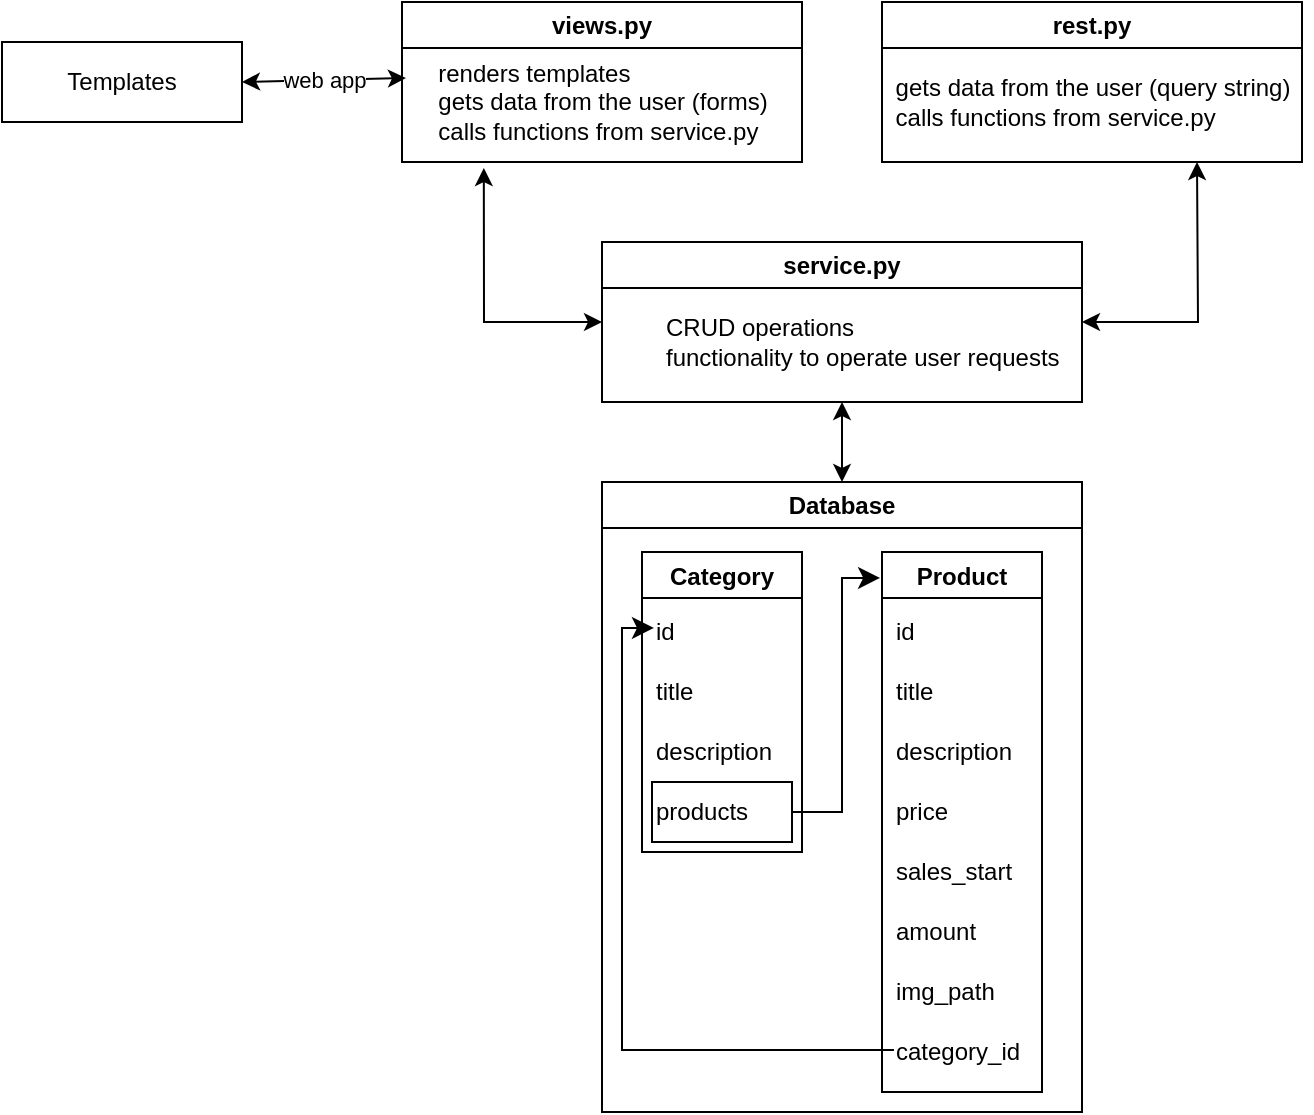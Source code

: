 <mxfile version="21.0.6"><diagram name="Page-1" id="Vj1PQbhWnaOlhPxkafh2"><mxGraphModel dx="1360" dy="692" grid="1" gridSize="10" guides="1" tooltips="1" connect="1" arrows="1" fold="1" page="1" pageScale="1" pageWidth="850" pageHeight="1100" math="0" shadow="0"><root><mxCell id="0"/><mxCell id="1" parent="0"/><mxCell id="N3nzLZD_Ia3GJAMDwaTh-2" value="Templates" style="rounded=0;whiteSpace=wrap;html=1;" vertex="1" parent="1"><mxGeometry x="80" y="100" width="120" height="40" as="geometry"/></mxCell><mxCell id="N3nzLZD_Ia3GJAMDwaTh-3" value="web app" style="endArrow=classic;startArrow=classic;html=1;rounded=0;exitX=1;exitY=0.5;exitDx=0;exitDy=0;entryX=-0.016;entryY=0.3;entryDx=0;entryDy=0;entryPerimeter=0;" edge="1" parent="1" source="N3nzLZD_Ia3GJAMDwaTh-2" target="N3nzLZD_Ia3GJAMDwaTh-12"><mxGeometry width="50" height="50" relative="1" as="geometry"><mxPoint x="400" y="390" as="sourcePoint"/><mxPoint x="280" y="100" as="targetPoint"/><Array as="points"/></mxGeometry></mxCell><mxCell id="N3nzLZD_Ia3GJAMDwaTh-11" value="views.py" style="swimlane;whiteSpace=wrap;html=1;" vertex="1" parent="1"><mxGeometry x="280" y="80" width="200" height="80" as="geometry"/></mxCell><mxCell id="N3nzLZD_Ia3GJAMDwaTh-12" value="&lt;div align=&quot;left&quot;&gt;renders templates&lt;/div&gt;&lt;div align=&quot;left&quot;&gt;gets data from the user (forms)&lt;br&gt;&lt;/div&gt;&lt;div align=&quot;left&quot;&gt;calls functions from service.py&lt;br&gt;&lt;/div&gt;" style="text;html=1;align=center;verticalAlign=middle;resizable=0;points=[];autosize=1;strokeColor=none;fillColor=none;" vertex="1" parent="N3nzLZD_Ia3GJAMDwaTh-11"><mxGeometry x="5" y="20" width="190" height="60" as="geometry"/></mxCell><mxCell id="N3nzLZD_Ia3GJAMDwaTh-13" value="rest.py" style="swimlane;whiteSpace=wrap;html=1;" vertex="1" parent="1"><mxGeometry x="520" y="80" width="210" height="80" as="geometry"/></mxCell><mxCell id="N3nzLZD_Ia3GJAMDwaTh-14" value="&lt;div align=&quot;left&quot;&gt;gets data from the user (query string)&lt;br&gt;&lt;/div&gt;&lt;div align=&quot;left&quot;&gt;calls functions from service.py&lt;br&gt;&lt;/div&gt;" style="text;html=1;align=center;verticalAlign=middle;resizable=0;points=[];autosize=1;strokeColor=none;fillColor=none;" vertex="1" parent="N3nzLZD_Ia3GJAMDwaTh-13"><mxGeometry x="-5" y="30" width="220" height="40" as="geometry"/></mxCell><mxCell id="N3nzLZD_Ia3GJAMDwaTh-16" value="service.py" style="swimlane;whiteSpace=wrap;html=1;" vertex="1" parent="1"><mxGeometry x="380" y="200" width="240" height="80" as="geometry"/></mxCell><mxCell id="N3nzLZD_Ia3GJAMDwaTh-17" value="&lt;div&gt;CRUD operations&lt;/div&gt;&lt;div&gt;functionality to operate user requests&lt;br&gt;&lt;/div&gt;" style="text;html=1;align=left;verticalAlign=middle;resizable=0;points=[];autosize=1;strokeColor=none;fillColor=none;" vertex="1" parent="N3nzLZD_Ia3GJAMDwaTh-16"><mxGeometry x="30" y="30" width="220" height="40" as="geometry"/></mxCell><mxCell id="N3nzLZD_Ia3GJAMDwaTh-18" value="" style="endArrow=classic;startArrow=classic;html=1;rounded=0;exitX=0.189;exitY=1.05;exitDx=0;exitDy=0;exitPerimeter=0;entryX=0;entryY=0.5;entryDx=0;entryDy=0;" edge="1" parent="1" source="N3nzLZD_Ia3GJAMDwaTh-12" target="N3nzLZD_Ia3GJAMDwaTh-16"><mxGeometry width="50" height="50" relative="1" as="geometry"><mxPoint x="400" y="390" as="sourcePoint"/><mxPoint x="450" y="340" as="targetPoint"/><Array as="points"><mxPoint x="321" y="240"/></Array></mxGeometry></mxCell><mxCell id="N3nzLZD_Ia3GJAMDwaTh-19" value="" style="endArrow=classic;startArrow=classic;html=1;rounded=0;entryX=0.75;entryY=1;entryDx=0;entryDy=0;" edge="1" parent="1" target="N3nzLZD_Ia3GJAMDwaTh-13"><mxGeometry width="50" height="50" relative="1" as="geometry"><mxPoint x="620" y="240" as="sourcePoint"/><mxPoint x="450" y="340" as="targetPoint"/><Array as="points"><mxPoint x="678" y="240"/></Array></mxGeometry></mxCell><mxCell id="N3nzLZD_Ia3GJAMDwaTh-51" value="Database" style="swimlane;whiteSpace=wrap;html=1;" vertex="1" parent="1"><mxGeometry x="380" y="320" width="240" height="315" as="geometry"/></mxCell><mxCell id="N3nzLZD_Ia3GJAMDwaTh-35" value="Category" style="swimlane;" vertex="1" parent="N3nzLZD_Ia3GJAMDwaTh-51"><mxGeometry x="20" y="35" width="80" height="150" as="geometry"/></mxCell><mxCell id="N3nzLZD_Ia3GJAMDwaTh-36" value="id" style="text;html=1;align=left;verticalAlign=middle;resizable=0;points=[];autosize=1;strokeColor=none;fillColor=none;" vertex="1" parent="N3nzLZD_Ia3GJAMDwaTh-35"><mxGeometry x="5" y="25" width="30" height="30" as="geometry"/></mxCell><mxCell id="N3nzLZD_Ia3GJAMDwaTh-37" value="&lt;div align=&quot;left&quot;&gt;title&lt;/div&gt;" style="text;html=1;align=left;verticalAlign=middle;resizable=0;points=[];autosize=1;strokeColor=none;fillColor=none;" vertex="1" parent="N3nzLZD_Ia3GJAMDwaTh-35"><mxGeometry x="5" y="55" width="40" height="30" as="geometry"/></mxCell><mxCell id="N3nzLZD_Ia3GJAMDwaTh-38" value="description" style="text;html=1;align=left;verticalAlign=middle;resizable=0;points=[];autosize=1;strokeColor=none;fillColor=none;" vertex="1" parent="N3nzLZD_Ia3GJAMDwaTh-35"><mxGeometry x="5" y="85" width="80" height="30" as="geometry"/></mxCell><mxCell id="N3nzLZD_Ia3GJAMDwaTh-39" value="products" style="text;html=1;align=left;verticalAlign=middle;resizable=0;points=[];autosize=1;strokeColor=default;" vertex="1" parent="N3nzLZD_Ia3GJAMDwaTh-35"><mxGeometry x="5" y="115" width="70" height="30" as="geometry"/></mxCell><mxCell id="N3nzLZD_Ia3GJAMDwaTh-40" value="Product" style="swimlane;" vertex="1" parent="N3nzLZD_Ia3GJAMDwaTh-51"><mxGeometry x="140" y="35" width="80" height="270" as="geometry"/></mxCell><mxCell id="N3nzLZD_Ia3GJAMDwaTh-41" value="id" style="text;html=1;align=left;verticalAlign=middle;resizable=0;points=[];autosize=1;strokeColor=none;fillColor=none;" vertex="1" parent="N3nzLZD_Ia3GJAMDwaTh-40"><mxGeometry x="5" y="25" width="30" height="30" as="geometry"/></mxCell><mxCell id="N3nzLZD_Ia3GJAMDwaTh-42" value="&lt;div align=&quot;left&quot;&gt;title&lt;/div&gt;" style="text;html=1;align=left;verticalAlign=middle;resizable=0;points=[];autosize=1;strokeColor=none;fillColor=none;" vertex="1" parent="N3nzLZD_Ia3GJAMDwaTh-40"><mxGeometry x="5" y="55" width="40" height="30" as="geometry"/></mxCell><mxCell id="N3nzLZD_Ia3GJAMDwaTh-43" value="description" style="text;html=1;align=left;verticalAlign=middle;resizable=0;points=[];autosize=1;strokeColor=none;fillColor=none;" vertex="1" parent="N3nzLZD_Ia3GJAMDwaTh-40"><mxGeometry x="5" y="85" width="80" height="30" as="geometry"/></mxCell><mxCell id="N3nzLZD_Ia3GJAMDwaTh-44" value="price" style="text;html=1;align=left;verticalAlign=middle;resizable=0;points=[];autosize=1;strokeColor=none;fillColor=none;" vertex="1" parent="N3nzLZD_Ia3GJAMDwaTh-40"><mxGeometry x="5" y="115" width="50" height="30" as="geometry"/></mxCell><mxCell id="N3nzLZD_Ia3GJAMDwaTh-45" value="sales_start" style="text;html=1;align=left;verticalAlign=middle;resizable=0;points=[];autosize=1;strokeColor=none;fillColor=none;" vertex="1" parent="N3nzLZD_Ia3GJAMDwaTh-40"><mxGeometry x="5" y="145" width="80" height="30" as="geometry"/></mxCell><mxCell id="N3nzLZD_Ia3GJAMDwaTh-46" value="amount" style="text;html=1;align=left;verticalAlign=middle;resizable=0;points=[];autosize=1;strokeColor=none;fillColor=none;" vertex="1" parent="N3nzLZD_Ia3GJAMDwaTh-40"><mxGeometry x="5" y="175" width="60" height="30" as="geometry"/></mxCell><mxCell id="N3nzLZD_Ia3GJAMDwaTh-47" value="img_path" style="text;html=1;align=left;verticalAlign=middle;resizable=0;points=[];autosize=1;strokeColor=none;fillColor=none;" vertex="1" parent="N3nzLZD_Ia3GJAMDwaTh-40"><mxGeometry x="5" y="205" width="70" height="30" as="geometry"/></mxCell><mxCell id="N3nzLZD_Ia3GJAMDwaTh-48" value="category_id" style="text;html=1;align=left;verticalAlign=middle;resizable=0;points=[];autosize=1;strokeColor=none;fillColor=none;" vertex="1" parent="N3nzLZD_Ia3GJAMDwaTh-40"><mxGeometry x="5" y="235" width="90" height="30" as="geometry"/></mxCell><mxCell id="N3nzLZD_Ia3GJAMDwaTh-52" value="" style="edgeStyle=elbowEdgeStyle;elbow=horizontal;endArrow=classic;html=1;curved=0;rounded=0;endSize=8;startSize=8;entryX=-0.012;entryY=0.048;entryDx=0;entryDy=0;entryPerimeter=0;" edge="1" parent="N3nzLZD_Ia3GJAMDwaTh-51" source="N3nzLZD_Ia3GJAMDwaTh-39" target="N3nzLZD_Ia3GJAMDwaTh-40"><mxGeometry width="50" height="50" relative="1" as="geometry"><mxPoint x="20" y="40" as="sourcePoint"/><mxPoint x="70" y="-10" as="targetPoint"/><Array as="points"><mxPoint x="120" y="120"/></Array></mxGeometry></mxCell><mxCell id="N3nzLZD_Ia3GJAMDwaTh-53" value="" style="edgeStyle=elbowEdgeStyle;elbow=horizontal;endArrow=classic;html=1;curved=0;rounded=0;endSize=8;startSize=8;exitX=0.011;exitY=0.467;exitDx=0;exitDy=0;exitPerimeter=0;entryX=0.033;entryY=0.433;entryDx=0;entryDy=0;entryPerimeter=0;" edge="1" parent="N3nzLZD_Ia3GJAMDwaTh-51" source="N3nzLZD_Ia3GJAMDwaTh-48" target="N3nzLZD_Ia3GJAMDwaTh-36"><mxGeometry width="50" height="50" relative="1" as="geometry"><mxPoint x="20" y="40" as="sourcePoint"/><mxPoint x="70" y="-10" as="targetPoint"/><Array as="points"><mxPoint x="10" y="10"/></Array></mxGeometry></mxCell><mxCell id="N3nzLZD_Ia3GJAMDwaTh-54" value="" style="endArrow=classic;startArrow=classic;html=1;rounded=0;entryX=0.5;entryY=1;entryDx=0;entryDy=0;exitX=0.5;exitY=0;exitDx=0;exitDy=0;" edge="1" parent="1" source="N3nzLZD_Ia3GJAMDwaTh-51" target="N3nzLZD_Ia3GJAMDwaTh-16"><mxGeometry width="50" height="50" relative="1" as="geometry"><mxPoint x="400" y="360" as="sourcePoint"/><mxPoint x="450" y="310" as="targetPoint"/></mxGeometry></mxCell></root></mxGraphModel></diagram></mxfile>